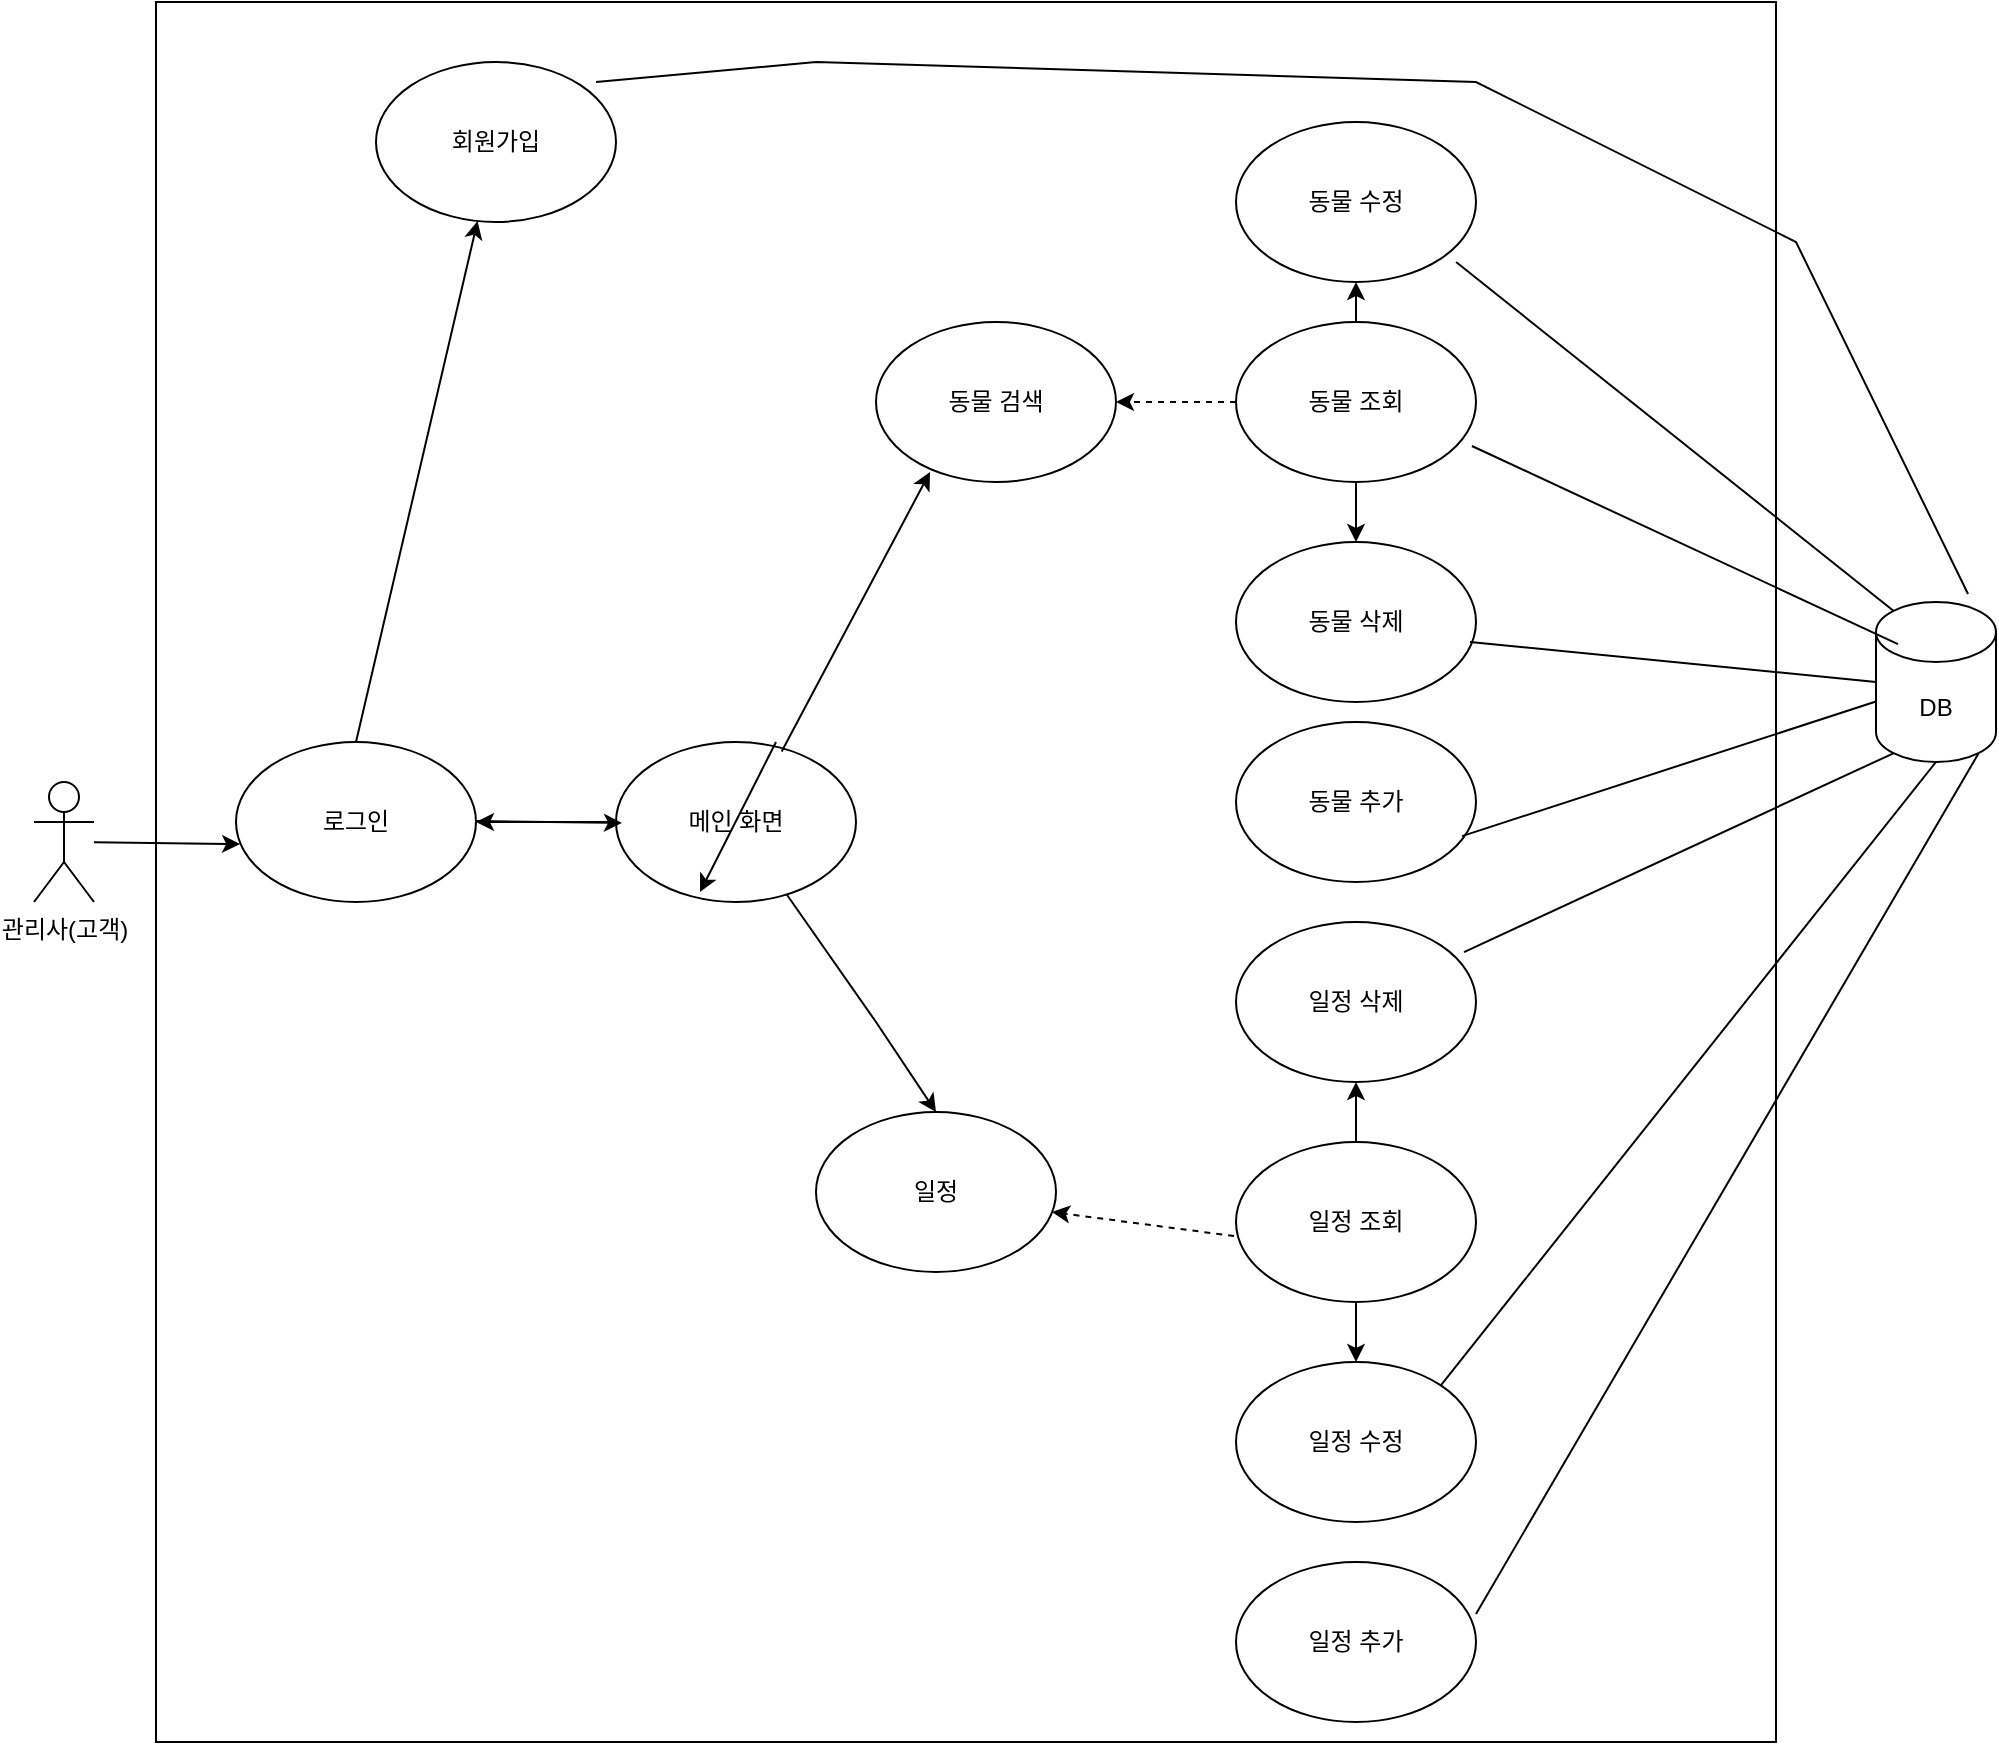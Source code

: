 <mxfile version="21.5.2" type="github">
  <diagram name="페이지-1" id="3Yxz9XbYyut2fMerR067">
    <mxGraphModel dx="1687" dy="869" grid="1" gridSize="10" guides="1" tooltips="1" connect="1" arrows="1" fold="1" page="1" pageScale="1" pageWidth="827" pageHeight="1169" math="0" shadow="0">
      <root>
        <mxCell id="0" />
        <mxCell id="1" parent="0" />
        <mxCell id="WbnAJhemSLz9NUUlBfmg-1" value="관리사(고객)" style="shape=umlActor;verticalLabelPosition=bottom;verticalAlign=top;html=1;outlineConnect=0;" parent="1" vertex="1">
          <mxGeometry x="59" y="420" width="30" height="60" as="geometry" />
        </mxCell>
        <mxCell id="WbnAJhemSLz9NUUlBfmg-2" value="회원가입" style="ellipse;whiteSpace=wrap;html=1;" parent="1" vertex="1">
          <mxGeometry x="230" y="60" width="120" height="80" as="geometry" />
        </mxCell>
        <mxCell id="WbnAJhemSLz9NUUlBfmg-3" value="로그인" style="ellipse;whiteSpace=wrap;html=1;" parent="1" vertex="1">
          <mxGeometry x="160" y="400" width="120" height="80" as="geometry" />
        </mxCell>
        <mxCell id="WbnAJhemSLz9NUUlBfmg-17" value="" style="edgeStyle=orthogonalEdgeStyle;rounded=0;orthogonalLoop=1;jettySize=auto;html=1;" parent="1" source="WbnAJhemSLz9NUUlBfmg-4" target="WbnAJhemSLz9NUUlBfmg-3" edge="1">
          <mxGeometry relative="1" as="geometry" />
        </mxCell>
        <mxCell id="WbnAJhemSLz9NUUlBfmg-4" value="메인 화면" style="ellipse;whiteSpace=wrap;html=1;" parent="1" vertex="1">
          <mxGeometry x="350" y="400" width="120" height="80" as="geometry" />
        </mxCell>
        <mxCell id="WbnAJhemSLz9NUUlBfmg-5" value="동물 검색" style="ellipse;whiteSpace=wrap;html=1;" parent="1" vertex="1">
          <mxGeometry x="480" y="190" width="120" height="80" as="geometry" />
        </mxCell>
        <mxCell id="WbnAJhemSLz9NUUlBfmg-6" value="일정" style="ellipse;whiteSpace=wrap;html=1;" parent="1" vertex="1">
          <mxGeometry x="450" y="585" width="120" height="80" as="geometry" />
        </mxCell>
        <mxCell id="WbnAJhemSLz9NUUlBfmg-7" value="동물 추가" style="ellipse;whiteSpace=wrap;html=1;" parent="1" vertex="1">
          <mxGeometry x="660" y="390" width="120" height="80" as="geometry" />
        </mxCell>
        <mxCell id="WbnAJhemSLz9NUUlBfmg-8" value="동물 수정" style="ellipse;whiteSpace=wrap;html=1;" parent="1" vertex="1">
          <mxGeometry x="660" y="90" width="120" height="80" as="geometry" />
        </mxCell>
        <mxCell id="WbnAJhemSLz9NUUlBfmg-9" value="동물 삭제" style="ellipse;whiteSpace=wrap;html=1;" parent="1" vertex="1">
          <mxGeometry x="660" y="300" width="120" height="80" as="geometry" />
        </mxCell>
        <mxCell id="WbnAJhemSLz9NUUlBfmg-10" value="일정 삭제" style="ellipse;whiteSpace=wrap;html=1;" parent="1" vertex="1">
          <mxGeometry x="660" y="490" width="120" height="80" as="geometry" />
        </mxCell>
        <mxCell id="WbnAJhemSLz9NUUlBfmg-11" value="" style="endArrow=classic;html=1;rounded=0;entryX=0.017;entryY=0.638;entryDx=0;entryDy=0;entryPerimeter=0;" parent="1" source="WbnAJhemSLz9NUUlBfmg-1" target="WbnAJhemSLz9NUUlBfmg-3" edge="1">
          <mxGeometry width="50" height="50" relative="1" as="geometry">
            <mxPoint x="390" y="490" as="sourcePoint" />
            <mxPoint x="480" y="490" as="targetPoint" />
          </mxGeometry>
        </mxCell>
        <mxCell id="WbnAJhemSLz9NUUlBfmg-12" value="" style="endArrow=classic;html=1;rounded=0;exitX=1;exitY=1;exitDx=0;exitDy=0;exitPerimeter=0;entryX=0.017;entryY=0.638;entryDx=0;entryDy=0;entryPerimeter=0;" parent="1" edge="1">
          <mxGeometry width="50" height="50" relative="1" as="geometry">
            <mxPoint x="280" y="439.5" as="sourcePoint" />
            <mxPoint x="353" y="440.5" as="targetPoint" />
          </mxGeometry>
        </mxCell>
        <mxCell id="WbnAJhemSLz9NUUlBfmg-16" value="" style="endArrow=classic;html=1;rounded=0;exitX=0.5;exitY=0;exitDx=0;exitDy=0;" parent="1" source="WbnAJhemSLz9NUUlBfmg-3" target="WbnAJhemSLz9NUUlBfmg-2" edge="1">
          <mxGeometry width="50" height="50" relative="1" as="geometry">
            <mxPoint x="390" y="490" as="sourcePoint" />
            <mxPoint x="440" y="440" as="targetPoint" />
          </mxGeometry>
        </mxCell>
        <mxCell id="WbnAJhemSLz9NUUlBfmg-18" value="" style="endArrow=classic;html=1;rounded=0;entryX=0.5;entryY=0;entryDx=0;entryDy=0;" parent="1" source="WbnAJhemSLz9NUUlBfmg-4" target="WbnAJhemSLz9NUUlBfmg-6" edge="1">
          <mxGeometry width="50" height="50" relative="1" as="geometry">
            <mxPoint x="470" y="450" as="sourcePoint" />
            <mxPoint x="520" y="400" as="targetPoint" />
            <Array as="points">
              <mxPoint x="480" y="540" />
            </Array>
          </mxGeometry>
        </mxCell>
        <mxCell id="WbnAJhemSLz9NUUlBfmg-19" value="" style="endArrow=classic;html=1;rounded=0;entryX=0.225;entryY=0.938;entryDx=0;entryDy=0;entryPerimeter=0;" parent="1" target="WbnAJhemSLz9NUUlBfmg-5" edge="1">
          <mxGeometry width="50" height="50" relative="1" as="geometry">
            <mxPoint x="432.836" y="404.712" as="sourcePoint" />
            <mxPoint x="480" y="350" as="targetPoint" />
          </mxGeometry>
        </mxCell>
        <mxCell id="WbnAJhemSLz9NUUlBfmg-21" value="DB" style="shape=cylinder3;whiteSpace=wrap;html=1;boundedLbl=1;backgroundOutline=1;size=15;" parent="1" vertex="1">
          <mxGeometry x="980" y="330" width="60" height="80" as="geometry" />
        </mxCell>
        <mxCell id="WbnAJhemSLz9NUUlBfmg-24" value="" style="endArrow=none;html=1;rounded=0;exitX=0.975;exitY=0.625;exitDx=0;exitDy=0;exitPerimeter=0;entryX=0;entryY=0.5;entryDx=0;entryDy=0;entryPerimeter=0;" parent="1" source="WbnAJhemSLz9NUUlBfmg-9" target="WbnAJhemSLz9NUUlBfmg-21" edge="1">
          <mxGeometry width="50" height="50" relative="1" as="geometry">
            <mxPoint x="810" y="410" as="sourcePoint" />
            <mxPoint x="890" y="400" as="targetPoint" />
          </mxGeometry>
        </mxCell>
        <mxCell id="WbnAJhemSLz9NUUlBfmg-25" value="" style="endArrow=none;html=1;rounded=0;entryX=0.917;entryY=0.875;entryDx=0;entryDy=0;entryPerimeter=0;exitX=0.145;exitY=0;exitDx=0;exitDy=4.35;exitPerimeter=0;" parent="1" source="WbnAJhemSLz9NUUlBfmg-21" target="WbnAJhemSLz9NUUlBfmg-8" edge="1">
          <mxGeometry width="50" height="50" relative="1" as="geometry">
            <mxPoint x="920" y="350" as="sourcePoint" />
            <mxPoint x="970" y="300" as="targetPoint" />
          </mxGeometry>
        </mxCell>
        <mxCell id="WbnAJhemSLz9NUUlBfmg-26" value="" style="endArrow=none;html=1;rounded=0;entryX=0.942;entryY=0.713;entryDx=0;entryDy=0;entryPerimeter=0;" parent="1" source="WbnAJhemSLz9NUUlBfmg-21" target="WbnAJhemSLz9NUUlBfmg-7" edge="1">
          <mxGeometry width="50" height="50" relative="1" as="geometry">
            <mxPoint x="910" y="360" as="sourcePoint" />
            <mxPoint x="890" y="300" as="targetPoint" />
          </mxGeometry>
        </mxCell>
        <mxCell id="WbnAJhemSLz9NUUlBfmg-27" value="" style="endArrow=none;html=1;rounded=0;entryX=0.145;entryY=1;entryDx=0;entryDy=-4.35;entryPerimeter=0;exitX=0.95;exitY=0.188;exitDx=0;exitDy=0;exitPerimeter=0;" parent="1" source="WbnAJhemSLz9NUUlBfmg-10" target="WbnAJhemSLz9NUUlBfmg-21" edge="1">
          <mxGeometry width="50" height="50" relative="1" as="geometry">
            <mxPoint x="880" y="450" as="sourcePoint" />
            <mxPoint x="930" y="400" as="targetPoint" />
          </mxGeometry>
        </mxCell>
        <mxCell id="WbnAJhemSLz9NUUlBfmg-28" value="일정 수정" style="ellipse;whiteSpace=wrap;html=1;" parent="1" vertex="1">
          <mxGeometry x="660" y="710" width="120" height="80" as="geometry" />
        </mxCell>
        <mxCell id="WbnAJhemSLz9NUUlBfmg-29" value="" style="endArrow=none;html=1;rounded=0;entryX=0.5;entryY=1;entryDx=0;entryDy=0;entryPerimeter=0;exitX=1;exitY=0;exitDx=0;exitDy=0;" parent="1" source="WbnAJhemSLz9NUUlBfmg-28" target="WbnAJhemSLz9NUUlBfmg-21" edge="1">
          <mxGeometry width="50" height="50" relative="1" as="geometry">
            <mxPoint x="930" y="460" as="sourcePoint" />
            <mxPoint x="980" y="410" as="targetPoint" />
          </mxGeometry>
        </mxCell>
        <mxCell id="WbnAJhemSLz9NUUlBfmg-30" value="일정 추가" style="ellipse;whiteSpace=wrap;html=1;" parent="1" vertex="1">
          <mxGeometry x="660" y="810" width="120" height="80" as="geometry" />
        </mxCell>
        <mxCell id="WbnAJhemSLz9NUUlBfmg-31" value="" style="endArrow=none;html=1;rounded=0;entryX=0.855;entryY=1;entryDx=0;entryDy=-4.35;entryPerimeter=0;exitX=1;exitY=0.325;exitDx=0;exitDy=0;exitPerimeter=0;" parent="1" source="WbnAJhemSLz9NUUlBfmg-30" target="WbnAJhemSLz9NUUlBfmg-21" edge="1">
          <mxGeometry width="50" height="50" relative="1" as="geometry">
            <mxPoint x="960" y="510" as="sourcePoint" />
            <mxPoint x="1010" y="460" as="targetPoint" />
          </mxGeometry>
        </mxCell>
        <mxCell id="WbnAJhemSLz9NUUlBfmg-32" value="" style="endArrow=none;html=1;rounded=0;entryX=0.767;entryY=-0.05;entryDx=0;entryDy=0;entryPerimeter=0;exitX=0.917;exitY=0.125;exitDx=0;exitDy=0;exitPerimeter=0;" parent="1" source="WbnAJhemSLz9NUUlBfmg-2" target="WbnAJhemSLz9NUUlBfmg-21" edge="1">
          <mxGeometry width="50" height="50" relative="1" as="geometry">
            <mxPoint x="760" y="250" as="sourcePoint" />
            <mxPoint x="810" y="200" as="targetPoint" />
            <Array as="points">
              <mxPoint x="450" y="60" />
              <mxPoint x="780" y="70" />
              <mxPoint x="940" y="150" />
            </Array>
          </mxGeometry>
        </mxCell>
        <mxCell id="WbnAJhemSLz9NUUlBfmg-34" value="동물 조회" style="ellipse;whiteSpace=wrap;html=1;" parent="1" vertex="1">
          <mxGeometry x="660" y="190" width="120" height="80" as="geometry" />
        </mxCell>
        <mxCell id="WbnAJhemSLz9NUUlBfmg-35" value="" style="endArrow=none;html=1;rounded=0;entryX=0.183;entryY=0.263;entryDx=0;entryDy=0;entryPerimeter=0;exitX=0.983;exitY=0.775;exitDx=0;exitDy=0;exitPerimeter=0;" parent="1" source="WbnAJhemSLz9NUUlBfmg-34" target="WbnAJhemSLz9NUUlBfmg-21" edge="1">
          <mxGeometry width="50" height="50" relative="1" as="geometry">
            <mxPoint x="800" y="340" as="sourcePoint" />
            <mxPoint x="850" y="290" as="targetPoint" />
          </mxGeometry>
        </mxCell>
        <mxCell id="WbnAJhemSLz9NUUlBfmg-37" value="일정 조회" style="ellipse;whiteSpace=wrap;html=1;" parent="1" vertex="1">
          <mxGeometry x="660" y="600" width="120" height="80" as="geometry" />
        </mxCell>
        <mxCell id="WbnAJhemSLz9NUUlBfmg-38" value="" style="endArrow=classic;html=1;rounded=0;exitX=0;exitY=0.5;exitDx=0;exitDy=0;entryX=1;entryY=0.5;entryDx=0;entryDy=0;dashed=1;" parent="1" source="WbnAJhemSLz9NUUlBfmg-34" target="WbnAJhemSLz9NUUlBfmg-5" edge="1">
          <mxGeometry width="50" height="50" relative="1" as="geometry">
            <mxPoint x="610" y="210" as="sourcePoint" />
            <mxPoint x="660" y="160" as="targetPoint" />
          </mxGeometry>
        </mxCell>
        <mxCell id="WbnAJhemSLz9NUUlBfmg-39" value="" style="endArrow=classic;html=1;rounded=0;exitX=-0.008;exitY=0.588;exitDx=0;exitDy=0;exitPerimeter=0;entryX=0.983;entryY=0.625;entryDx=0;entryDy=0;entryPerimeter=0;dashed=1;" parent="1" source="WbnAJhemSLz9NUUlBfmg-37" target="WbnAJhemSLz9NUUlBfmg-6" edge="1">
          <mxGeometry width="50" height="50" relative="1" as="geometry">
            <mxPoint x="620" y="590" as="sourcePoint" />
            <mxPoint x="670" y="540" as="targetPoint" />
          </mxGeometry>
        </mxCell>
        <mxCell id="WbnAJhemSLz9NUUlBfmg-41" value="" style="endArrow=classic;html=1;rounded=0;exitX=0.5;exitY=0;exitDx=0;exitDy=0;" parent="1" source="WbnAJhemSLz9NUUlBfmg-34" target="WbnAJhemSLz9NUUlBfmg-8" edge="1">
          <mxGeometry width="50" height="50" relative="1" as="geometry">
            <mxPoint x="720" y="180" as="sourcePoint" />
            <mxPoint x="770" y="150" as="targetPoint" />
          </mxGeometry>
        </mxCell>
        <mxCell id="WbnAJhemSLz9NUUlBfmg-43" value="" style="endArrow=classic;html=1;rounded=0;exitX=0.5;exitY=1;exitDx=0;exitDy=0;entryX=0.5;entryY=0;entryDx=0;entryDy=0;" parent="1" source="WbnAJhemSLz9NUUlBfmg-34" target="WbnAJhemSLz9NUUlBfmg-9" edge="1">
          <mxGeometry width="50" height="50" relative="1" as="geometry">
            <mxPoint x="780" y="330" as="sourcePoint" />
            <mxPoint x="830" y="280" as="targetPoint" />
          </mxGeometry>
        </mxCell>
        <mxCell id="WbnAJhemSLz9NUUlBfmg-45" value="" style="endArrow=classic;html=1;rounded=0;exitX=0.5;exitY=0;exitDx=0;exitDy=0;entryX=0.5;entryY=1;entryDx=0;entryDy=0;" parent="1" source="WbnAJhemSLz9NUUlBfmg-37" target="WbnAJhemSLz9NUUlBfmg-10" edge="1">
          <mxGeometry width="50" height="50" relative="1" as="geometry">
            <mxPoint x="720" y="580" as="sourcePoint" />
            <mxPoint x="770" y="530" as="targetPoint" />
          </mxGeometry>
        </mxCell>
        <mxCell id="WbnAJhemSLz9NUUlBfmg-46" value="" style="endArrow=classic;html=1;rounded=0;exitX=0.5;exitY=1;exitDx=0;exitDy=0;" parent="1" source="WbnAJhemSLz9NUUlBfmg-37" target="WbnAJhemSLz9NUUlBfmg-28" edge="1">
          <mxGeometry width="50" height="50" relative="1" as="geometry">
            <mxPoint x="730" y="690" as="sourcePoint" />
            <mxPoint x="780" y="640" as="targetPoint" />
          </mxGeometry>
        </mxCell>
        <mxCell id="Ro1R8XfLLDq5xu-r5UoW-5" value="" style="endArrow=classic;html=1;rounded=0;entryX=0.225;entryY=0.938;entryDx=0;entryDy=0;entryPerimeter=0;" edge="1" parent="1">
          <mxGeometry width="50" height="50" relative="1" as="geometry">
            <mxPoint x="430" y="400" as="sourcePoint" />
            <mxPoint x="392" y="475.04" as="targetPoint" />
          </mxGeometry>
        </mxCell>
        <mxCell id="Ro1R8XfLLDq5xu-r5UoW-6" value="" style="rounded=0;whiteSpace=wrap;html=1;gradientColor=default;fillColor=none;strokeColor=default;" vertex="1" parent="1">
          <mxGeometry x="120" y="30" width="810" height="870" as="geometry" />
        </mxCell>
      </root>
    </mxGraphModel>
  </diagram>
</mxfile>
